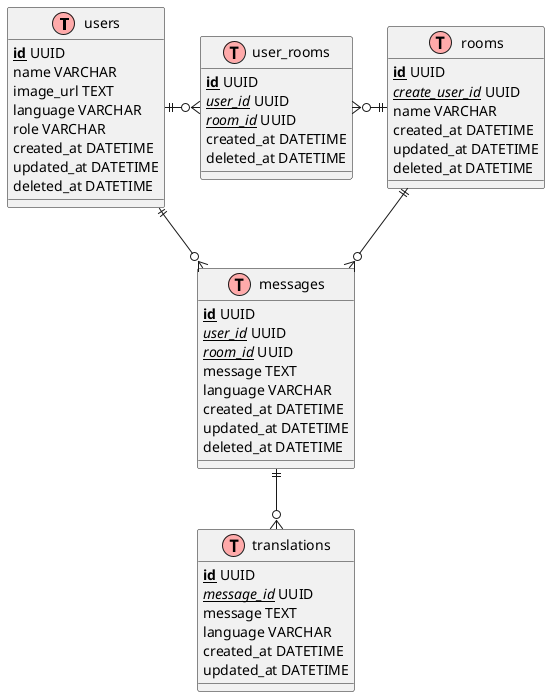 @startuml ER

!define table(x) class x << (T,#FFAAAA) >>
!define primary_key(x) <b><u>x</u></b>
!define foreign_key(x) <i><u>x</u></i>

table(users) {
  primary_key(id) UUID
  name VARCHAR
  image_url TEXT
  language VARCHAR
  role VARCHAR
  created_at DATETIME
  updated_at DATETIME
  deleted_at DATETIME
}

table(rooms) {
  primary_key(id) UUID
  foreign_key(create_user_id) UUID
  name VARCHAR
  created_at DATETIME
  updated_at DATETIME
  deleted_at DATETIME
}

table(user_rooms) {
  primary_key(id) UUID
  foreign_key(user_id) UUID
  foreign_key(room_id) UUID
  created_at DATETIME
  deleted_at DATETIME
}

table(messages) {
  primary_key(id) UUID
  foreign_key(user_id) UUID
  foreign_key(room_id) UUID
  message TEXT
  language VARCHAR
  created_at DATETIME
  updated_at DATETIME
  deleted_at DATETIME
}

table(translations) {
  primary_key(id) UUID
  foreign_key(message_id) UUID
  message TEXT
  language VARCHAR
  created_at DATETIME
  updated_at DATETIME
}

users ||-r-o{ user_rooms
rooms ||-l-o{ user_rooms
rooms ||--o{ messages
users ||--o{ messages
messages ||--o{ translations

@enduml
